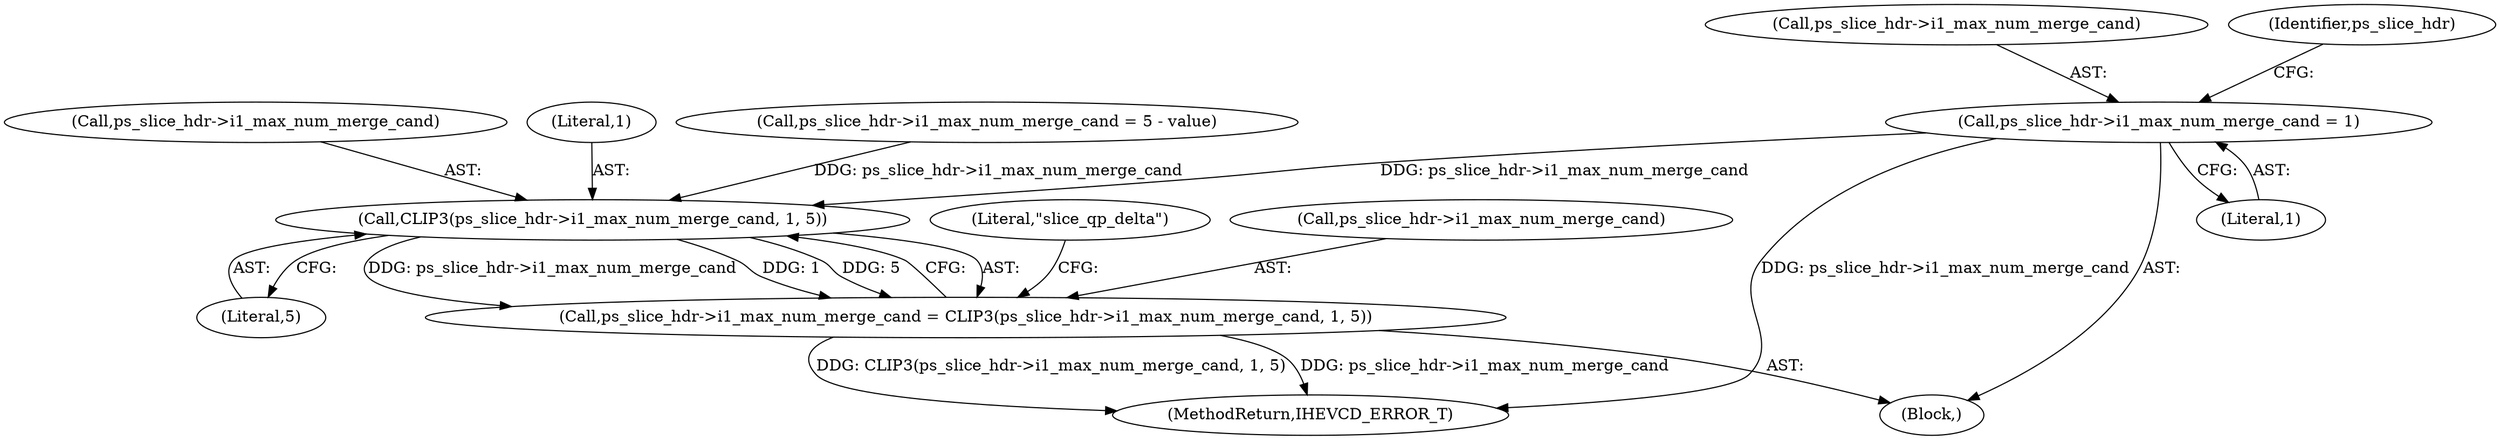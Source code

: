 digraph "0_Android_a1424724a00d62ac5efa0e27953eed66850d662f@pointer" {
"1001126" [label="(Call,ps_slice_hdr->i1_max_num_merge_cand = 1)"];
"1001448" [label="(Call,CLIP3(ps_slice_hdr->i1_max_num_merge_cand, 1, 5))"];
"1001444" [label="(Call,ps_slice_hdr->i1_max_num_merge_cand = CLIP3(ps_slice_hdr->i1_max_num_merge_cand, 1, 5))"];
"1002606" [label="(MethodReturn,IHEVCD_ERROR_T)"];
"1001444" [label="(Call,ps_slice_hdr->i1_max_num_merge_cand = CLIP3(ps_slice_hdr->i1_max_num_merge_cand, 1, 5))"];
"1001127" [label="(Call,ps_slice_hdr->i1_max_num_merge_cand)"];
"1001453" [label="(Literal,5)"];
"1001448" [label="(Call,CLIP3(ps_slice_hdr->i1_max_num_merge_cand, 1, 5))"];
"1001130" [label="(Literal,1)"];
"1001126" [label="(Call,ps_slice_hdr->i1_max_num_merge_cand = 1)"];
"1001449" [label="(Call,ps_slice_hdr->i1_max_num_merge_cand)"];
"1000554" [label="(Block,)"];
"1001455" [label="(Literal,\"slice_qp_delta\")"];
"1001445" [label="(Call,ps_slice_hdr->i1_max_num_merge_cand)"];
"1001452" [label="(Literal,1)"];
"1001133" [label="(Identifier,ps_slice_hdr)"];
"1001437" [label="(Call,ps_slice_hdr->i1_max_num_merge_cand = 5 - value)"];
"1001126" -> "1000554"  [label="AST: "];
"1001126" -> "1001130"  [label="CFG: "];
"1001127" -> "1001126"  [label="AST: "];
"1001130" -> "1001126"  [label="AST: "];
"1001133" -> "1001126"  [label="CFG: "];
"1001126" -> "1002606"  [label="DDG: ps_slice_hdr->i1_max_num_merge_cand"];
"1001126" -> "1001448"  [label="DDG: ps_slice_hdr->i1_max_num_merge_cand"];
"1001448" -> "1001444"  [label="AST: "];
"1001448" -> "1001453"  [label="CFG: "];
"1001449" -> "1001448"  [label="AST: "];
"1001452" -> "1001448"  [label="AST: "];
"1001453" -> "1001448"  [label="AST: "];
"1001444" -> "1001448"  [label="CFG: "];
"1001448" -> "1001444"  [label="DDG: ps_slice_hdr->i1_max_num_merge_cand"];
"1001448" -> "1001444"  [label="DDG: 1"];
"1001448" -> "1001444"  [label="DDG: 5"];
"1001437" -> "1001448"  [label="DDG: ps_slice_hdr->i1_max_num_merge_cand"];
"1001444" -> "1000554"  [label="AST: "];
"1001445" -> "1001444"  [label="AST: "];
"1001455" -> "1001444"  [label="CFG: "];
"1001444" -> "1002606"  [label="DDG: CLIP3(ps_slice_hdr->i1_max_num_merge_cand, 1, 5)"];
"1001444" -> "1002606"  [label="DDG: ps_slice_hdr->i1_max_num_merge_cand"];
}
